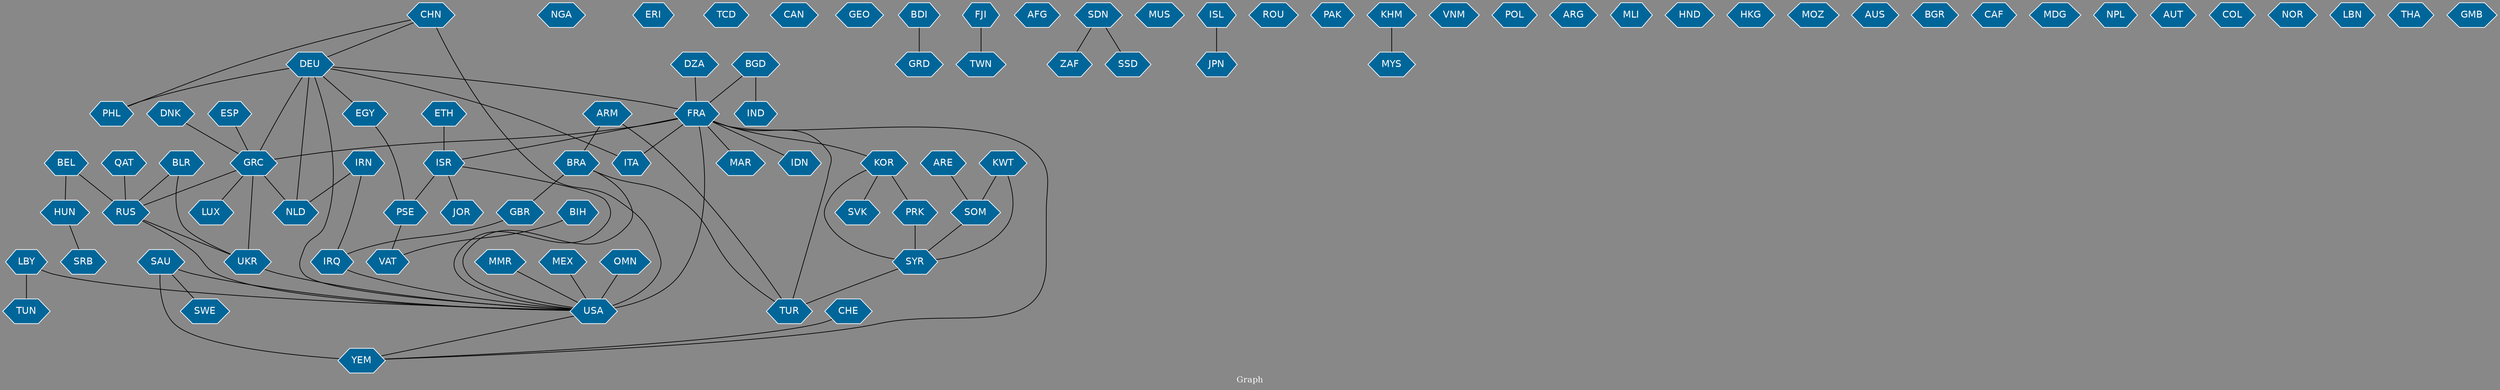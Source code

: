 // Countries together in item graph
graph {
	graph [bgcolor="#888888" fontcolor=white fontsize=12 label="Graph" outputorder=edgesfirst overlap=prism]
	node [color=white fillcolor="#006699" fontcolor=white fontname=Helvetica shape=hexagon style=filled]
	edge [arrowhead=open color=black fontcolor=white fontname=Courier fontsize=12]
		TUN [label=TUN]
		USA [label=USA]
		SOM [label=SOM]
		GRC [label=GRC]
		FRA [label=FRA]
		CHN [label=CHN]
		ISR [label=ISR]
		PSE [label=PSE]
		GBR [label=GBR]
		NGA [label=NGA]
		ESP [label=ESP]
		RUS [label=RUS]
		UKR [label=UKR]
		SYR [label=SYR]
		MMR [label=MMR]
		TUR [label=TUR]
		LBY [label=LBY]
		ERI [label=ERI]
		YEM [label=YEM]
		LUX [label=LUX]
		TCD [label=TCD]
		CAN [label=CAN]
		BEL [label=BEL]
		BRA [label=BRA]
		HUN [label=HUN]
		NLD [label=NLD]
		DEU [label=DEU]
		GEO [label=GEO]
		IND [label=IND]
		BGD [label=BGD]
		BLR [label=BLR]
		ITA [label=ITA]
		BDI [label=BDI]
		EGY [label=EGY]
		TWN [label=TWN]
		PHL [label=PHL]
		MAR [label=MAR]
		AFG [label=AFG]
		DNK [label=DNK]
		ZAF [label=ZAF]
		MUS [label=MUS]
		JPN [label=JPN]
		ROU [label=ROU]
		PAK [label=PAK]
		IRN [label=IRN]
		IRQ [label=IRQ]
		SDN [label=SDN]
		MYS [label=MYS]
		KHM [label=KHM]
		VAT [label=VAT]
		VNM [label=VNM]
		PRK [label=PRK]
		POL [label=POL]
		KWT [label=KWT]
		SAU [label=SAU]
		DZA [label=DZA]
		ETH [label=ETH]
		MEX [label=MEX]
		ARG [label=ARG]
		MLI [label=MLI]
		KOR [label=KOR]
		HND [label=HND]
		OMN [label=OMN]
		QAT [label=QAT]
		HKG [label=HKG]
		MOZ [label=MOZ]
		AUS [label=AUS]
		BIH [label=BIH]
		FJI [label=FJI]
		SWE [label=SWE]
		IDN [label=IDN]
		CHE [label=CHE]
		BGR [label=BGR]
		CAF [label=CAF]
		MDG [label=MDG]
		NPL [label=NPL]
		AUT [label=AUT]
		JOR [label=JOR]
		ARE [label=ARE]
		ARM [label=ARM]
		SRB [label=SRB]
		COL [label=COL]
		SSD [label=SSD]
		NOR [label=NOR]
		LBN [label=LBN]
		THA [label=THA]
		ISL [label=ISL]
		GRD [label=GRD]
		SVK [label=SVK]
		GMB [label=GMB]
			DEU -- USA [weight=1]
			FRA -- IDN [weight=1]
			PRK -- SYR [weight=1]
			FRA -- USA [weight=12]
			DEU -- FRA [weight=1]
			KWT -- SYR [weight=2]
			KOR -- PRK [weight=1]
			ISR -- PSE [weight=14]
			SYR -- TUR [weight=3]
			BEL -- HUN [weight=1]
			CHN -- USA [weight=2]
			IRN -- IRQ [weight=1]
			ESP -- GRC [weight=3]
			FJI -- TWN [weight=1]
			BGD -- FRA [weight=1]
			EGY -- PSE [weight=1]
			SAU -- YEM [weight=4]
			BIH -- VAT [weight=2]
			IRQ -- USA [weight=4]
			IRN -- NLD [weight=1]
			GRC -- LUX [weight=1]
			SAU -- SWE [weight=1]
			CHE -- YEM [weight=1]
			BLR -- RUS [weight=1]
			LBY -- TUN [weight=1]
			DEU -- ITA [weight=1]
			ARM -- TUR [weight=1]
			BRA -- TUR [weight=1]
			DEU -- GRC [weight=4]
			OMN -- USA [weight=1]
			ISR -- JOR [weight=1]
			KOR -- SYR [weight=1]
			FRA -- MAR [weight=1]
			SOM -- SYR [weight=2]
			GBR -- IRQ [weight=1]
			KWT -- SOM [weight=2]
			DEU -- NLD [weight=1]
			BRA -- USA [weight=1]
			MEX -- USA [weight=1]
			BLR -- UKR [weight=1]
			DEU -- EGY [weight=2]
			QAT -- RUS [weight=2]
			RUS -- USA [weight=1]
			PSE -- VAT [weight=1]
			KOR -- SVK [weight=1]
			CHN -- PHL [weight=1]
			ETH -- ISR [weight=1]
			UKR -- USA [weight=1]
			RUS -- UKR [weight=4]
			MMR -- USA [weight=1]
			HUN -- SRB [weight=2]
			CHN -- DEU [weight=1]
			BGD -- IND [weight=1]
			FRA -- ITA [weight=2]
			LBY -- USA [weight=2]
			ISR -- USA [weight=1]
			GRC -- UKR [weight=1]
			SDN -- SSD [weight=3]
			GRC -- RUS [weight=1]
			USA -- YEM [weight=1]
			FRA -- TUR [weight=1]
			GRC -- NLD [weight=1]
			FRA -- ISR [weight=2]
			BDI -- GRD [weight=1]
			FRA -- GRC [weight=4]
			BEL -- RUS [weight=1]
			FRA -- YEM [weight=2]
			DZA -- FRA [weight=1]
			SDN -- ZAF [weight=3]
			ARM -- BRA [weight=1]
			DEU -- PHL [weight=1]
			KHM -- MYS [weight=1]
			DNK -- GRC [weight=1]
			BRA -- GBR [weight=2]
			ARE -- SOM [weight=1]
			FRA -- KOR [weight=1]
			ISL -- JPN [weight=1]
			SAU -- USA [weight=1]
}